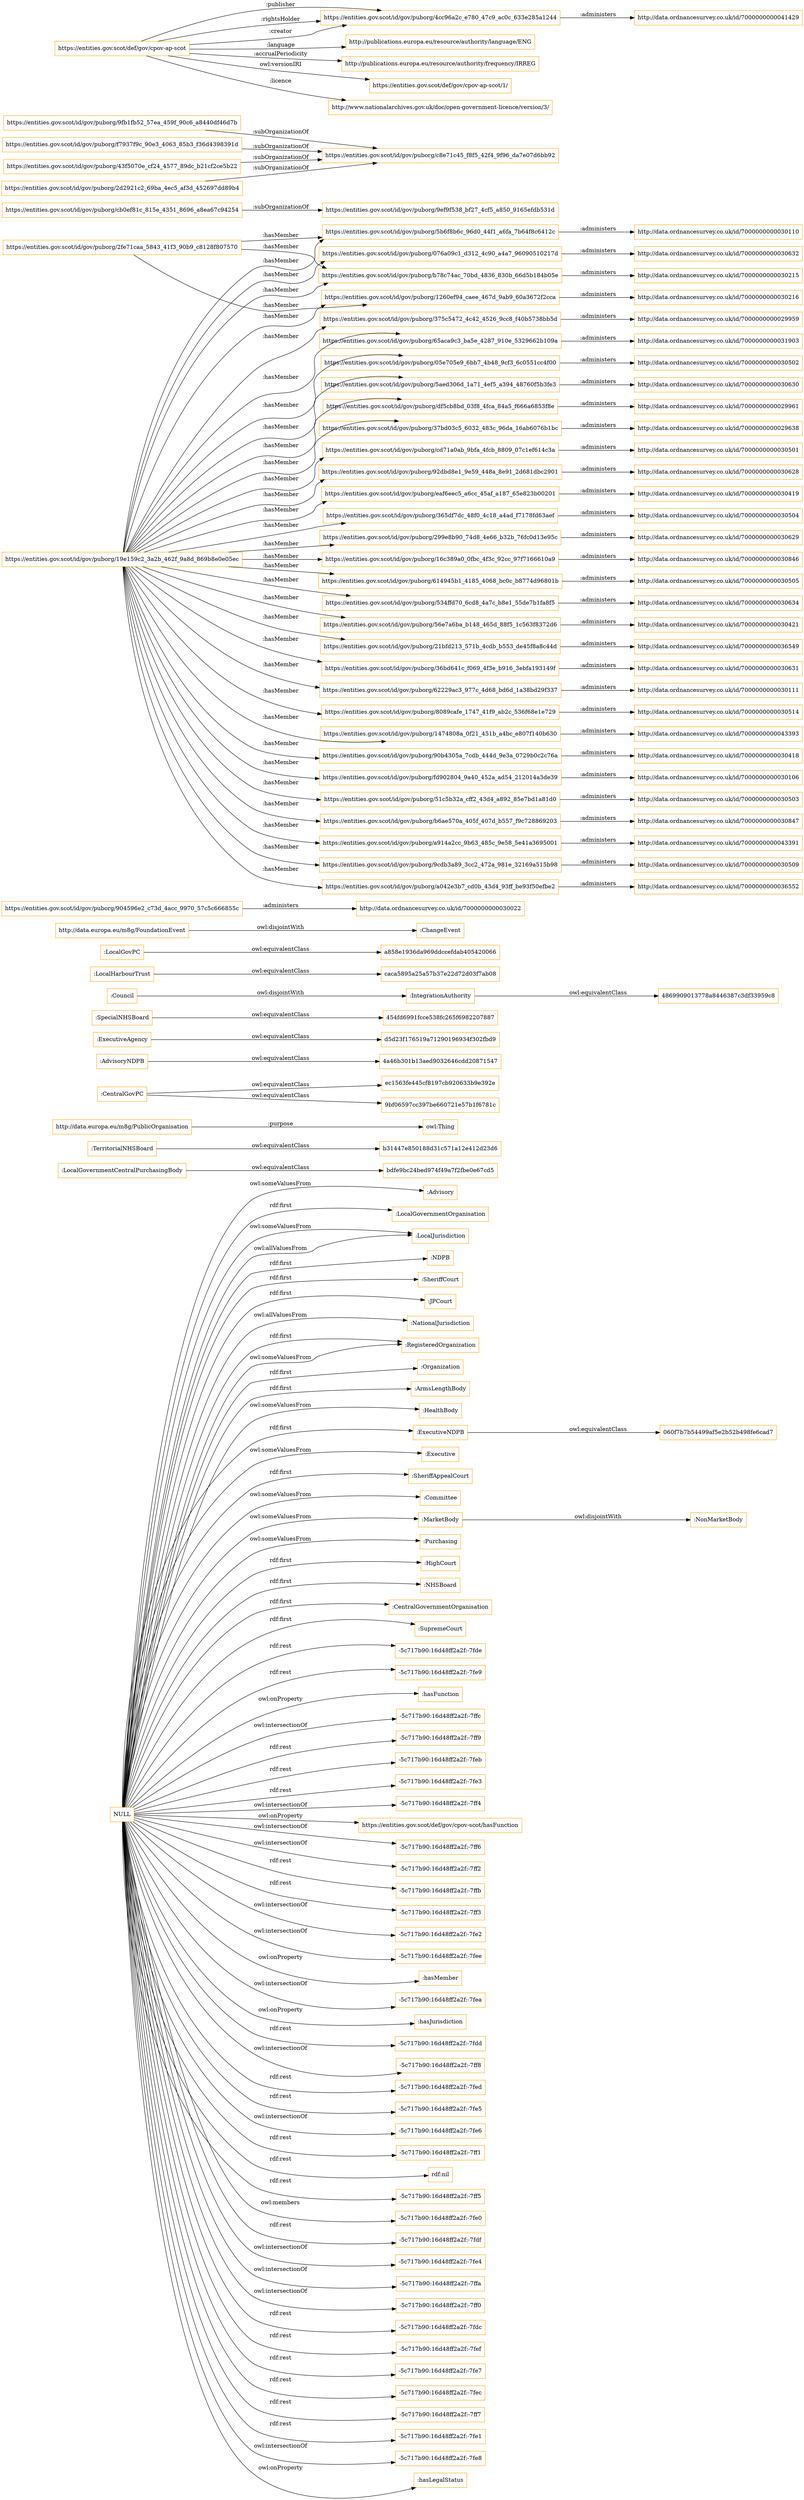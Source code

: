 digraph ar2dtool_diagram { 
rankdir=LR;
size="1501"
node [shape = rectangle, color="orange"]; ":Advisory" ":LocalGovernmentCentralPurchasingBody" "b31447e850188d31c571a12e412d23d6" "http://data.europa.eu/m8g/PublicOrganisation" "ec1563fe445cf8197cb920633b9e392e" ":LocalGovernmentOrganisation" ":TerritorialNHSBoard" "4a46b301b13aed9032646cdd20871547" "bdfe9bc24bed974f49a7f2fbe0e67cd5" "d5d23f176519a71290196934f302fbd9" ":LocalJurisdiction" ":ExecutiveAgency" ":NDPB" "454fd6991fcce538fc265f6982207887" "4869909013778a8446387c3df33959c8" ":CentralGovPC" "060f7b7b54499af5e2b52b498fe6cad7" "caca5895a25a57b37e22d72d03f7ab08" ":IntegrationAuthority" ":SheriffCourt" ":JPCourt" ":NationalJurisdiction" "a858e1936da969ddccefdab405420066" ":RegisteredOrganization" ":Organization" ":LocalGovPC" "9bf06597cc397be660721e57b1f6781c" ":ArmsLengthBody" ":AdvisoryNDPB" ":HealthBody" ":NonMarketBody" ":ExecutiveNDPB" ":Executive" ":SheriffAppealCourt" ":Committee" ":MarketBody" "http://data.europa.eu/m8g/FoundationEvent" ":Purchasing" ":HighCourt" ":Council" ":SpecialNHSBoard" ":NHSBoard" ":ChangeEvent" ":LocalHarbourTrust" ":CentralGovernmentOrganisation" ":SupremeCourt" ; /*classes style*/
	"https://entities.gov.scot/id/gov/puborg/904596e2_c73d_4acc_9970_57c5c666855c" -> "http://data.ordnancesurvey.co.uk/id/7000000000030022" [ label = ":administers" ];
	"https://entities.gov.scot/id/gov/puborg/365df7dc_48f0_4c18_a4ad_f7178fd63aef" -> "http://data.ordnancesurvey.co.uk/id/7000000000030504" [ label = ":administers" ];
	"https://entities.gov.scot/id/gov/puborg/16c389a0_0fbc_4f3c_92cc_97f7166610a9" -> "http://data.ordnancesurvey.co.uk/id/7000000000030846" [ label = ":administers" ];
	":Council" -> ":IntegrationAuthority" [ label = "owl:disjointWith" ];
	"https://entities.gov.scot/id/gov/puborg/cb0ef81c_815e_4351_8696_a8ea67c94254" -> "https://entities.gov.scot/id/gov/puborg/9ef9f538_bf27_4cf5_a850_9165efdb531d" [ label = ":subOrganizationOf" ];
	":LocalGovernmentCentralPurchasingBody" -> "bdfe9bc24bed974f49a7f2fbe0e67cd5" [ label = "owl:equivalentClass" ];
	"https://entities.gov.scot/id/gov/puborg/9fb1fb52_57ea_459f_90c6_a8440df46d7b" -> "https://entities.gov.scot/id/gov/puborg/c8e71c45_f8f5_42f4_9f96_da7e07d6bb92" [ label = ":subOrganizationOf" ];
	"https://entities.gov.scot/id/gov/puborg/f7937f9c_90e3_4063_85b3_f36d4398391d" -> "https://entities.gov.scot/id/gov/puborg/c8e71c45_f8f5_42f4_9f96_da7e07d6bb92" [ label = ":subOrganizationOf" ];
	":TerritorialNHSBoard" -> "b31447e850188d31c571a12e412d23d6" [ label = "owl:equivalentClass" ];
	"http://data.europa.eu/m8g/FoundationEvent" -> ":ChangeEvent" [ label = "owl:disjointWith" ];
	"https://entities.gov.scot/id/gov/puborg/614945b1_4185_4068_bc0c_b8774d96801b" -> "http://data.ordnancesurvey.co.uk/id/7000000000030505" [ label = ":administers" ];
	":LocalGovPC" -> "a858e1936da969ddccefdab405420066" [ label = "owl:equivalentClass" ];
	"https://entities.gov.scot/id/gov/puborg/56e7a6ba_b148_465d_88f5_1c563f8372d6" -> "http://data.ordnancesurvey.co.uk/id/7000000000030421" [ label = ":administers" ];
	":ExecutiveAgency" -> "d5d23f176519a71290196934f302fbd9" [ label = "owl:equivalentClass" ];
	"https://entities.gov.scot/id/gov/puborg/21bfd213_571b_4cdb_b553_de45f8a8c44d" -> "http://data.ordnancesurvey.co.uk/id/7000000000036549" [ label = ":administers" ];
	"https://entities.gov.scot/id/gov/puborg/36bd641c_f069_4f3e_b916_3ebfa193149f" -> "http://data.ordnancesurvey.co.uk/id/7000000000030631" [ label = ":administers" ];
	"https://entities.gov.scot/id/gov/puborg/43f5070e_cf24_4577_89dc_b21cf2ce5b22" -> "https://entities.gov.scot/id/gov/puborg/c8e71c45_f8f5_42f4_9f96_da7e07d6bb92" [ label = ":subOrganizationOf" ];
	"https://entities.gov.scot/id/gov/puborg/62229ac3_977c_4d68_bd6d_1a38bd29f337" -> "http://data.ordnancesurvey.co.uk/id/7000000000030111" [ label = ":administers" ];
	"https://entities.gov.scot/id/gov/puborg/8089cafe_1747_41f9_ab2c_536f68e1e729" -> "http://data.ordnancesurvey.co.uk/id/7000000000030514" [ label = ":administers" ];
	"https://entities.gov.scot/id/gov/puborg/5b6f8b6c_96d0_44f1_a6fa_7b64f8c6412c" -> "http://data.ordnancesurvey.co.uk/id/7000000000030110" [ label = ":administers" ];
	":IntegrationAuthority" -> "4869909013778a8446387c3df33959c8" [ label = "owl:equivalentClass" ];
	"https://entities.gov.scot/id/gov/puborg/4cc96a2c_e780_47c9_ac0c_633e285a1244" -> "http://data.ordnancesurvey.co.uk/id/7000000000041429" [ label = ":administers" ];
	"https://entities.gov.scot/id/gov/puborg/51c5b32a_cff2_43d4_a892_85e7bd1a81d0" -> "http://data.ordnancesurvey.co.uk/id/7000000000030503" [ label = ":administers" ];
	"https://entities.gov.scot/id/gov/puborg/2d2921c2_69ba_4ec5_af3d_452697dd89b4" -> "https://entities.gov.scot/id/gov/puborg/c8e71c45_f8f5_42f4_9f96_da7e07d6bb92" [ label = ":subOrganizationOf" ];
	"https://entities.gov.scot/id/gov/puborg/b6ae570a_405f_407d_b557_f9c728869203" -> "http://data.ordnancesurvey.co.uk/id/7000000000030847" [ label = ":administers" ];
	"NULL" -> "-5c717b90:16d48ff2a2f:-7fde" [ label = "rdf:rest" ];
	"NULL" -> ":LocalGovernmentOrganisation" [ label = "rdf:first" ];
	"NULL" -> ":NHSBoard" [ label = "rdf:first" ];
	"NULL" -> "-5c717b90:16d48ff2a2f:-7fe9" [ label = "rdf:rest" ];
	"NULL" -> ":hasFunction" [ label = "owl:onProperty" ];
	"NULL" -> ":Executive" [ label = "owl:someValuesFrom" ];
	"NULL" -> ":JPCourt" [ label = "rdf:first" ];
	"NULL" -> "-5c717b90:16d48ff2a2f:-7ffc" [ label = "owl:intersectionOf" ];
	"NULL" -> "-5c717b90:16d48ff2a2f:-7ff9" [ label = "rdf:rest" ];
	"NULL" -> "-5c717b90:16d48ff2a2f:-7feb" [ label = "rdf:rest" ];
	"NULL" -> "-5c717b90:16d48ff2a2f:-7fe3" [ label = "rdf:rest" ];
	"NULL" -> ":LocalJurisdiction" [ label = "owl:someValuesFrom" ];
	"NULL" -> "-5c717b90:16d48ff2a2f:-7ff4" [ label = "owl:intersectionOf" ];
	"NULL" -> "https://entities.gov.scot/def/gov/cpov-scot/hasFunction" [ label = "owl:onProperty" ];
	"NULL" -> "-5c717b90:16d48ff2a2f:-7ff6" [ label = "owl:intersectionOf" ];
	"NULL" -> "-5c717b90:16d48ff2a2f:-7ff2" [ label = "owl:intersectionOf" ];
	"NULL" -> ":MarketBody" [ label = "owl:someValuesFrom" ];
	"NULL" -> ":RegisteredOrganization" [ label = "rdf:first" ];
	"NULL" -> "-5c717b90:16d48ff2a2f:-7ffb" [ label = "rdf:rest" ];
	"NULL" -> "-5c717b90:16d48ff2a2f:-7ff3" [ label = "rdf:rest" ];
	"NULL" -> "-5c717b90:16d48ff2a2f:-7fe2" [ label = "owl:intersectionOf" ];
	"NULL" -> "-5c717b90:16d48ff2a2f:-7fee" [ label = "owl:intersectionOf" ];
	"NULL" -> ":hasMember" [ label = "owl:onProperty" ];
	"NULL" -> ":Purchasing" [ label = "owl:someValuesFrom" ];
	"NULL" -> ":SheriffCourt" [ label = "rdf:first" ];
	"NULL" -> "-5c717b90:16d48ff2a2f:-7fea" [ label = "owl:intersectionOf" ];
	"NULL" -> ":SheriffAppealCourt" [ label = "rdf:first" ];
	"NULL" -> ":SupremeCourt" [ label = "rdf:first" ];
	"NULL" -> ":hasJurisdiction" [ label = "owl:onProperty" ];
	"NULL" -> ":NDPB" [ label = "rdf:first" ];
	"NULL" -> "-5c717b90:16d48ff2a2f:-7fdd" [ label = "rdf:rest" ];
	"NULL" -> "-5c717b90:16d48ff2a2f:-7ff8" [ label = "owl:intersectionOf" ];
	"NULL" -> "-5c717b90:16d48ff2a2f:-7fed" [ label = "rdf:rest" ];
	"NULL" -> "-5c717b90:16d48ff2a2f:-7fe5" [ label = "rdf:rest" ];
	"NULL" -> "-5c717b90:16d48ff2a2f:-7fe6" [ label = "owl:intersectionOf" ];
	"NULL" -> "-5c717b90:16d48ff2a2f:-7ff1" [ label = "rdf:rest" ];
	"NULL" -> "rdf:nil" [ label = "rdf:rest" ];
	"NULL" -> "-5c717b90:16d48ff2a2f:-7ff5" [ label = "rdf:rest" ];
	"NULL" -> ":HealthBody" [ label = "owl:someValuesFrom" ];
	"NULL" -> ":ArmsLengthBody" [ label = "rdf:first" ];
	"NULL" -> ":Advisory" [ label = "owl:someValuesFrom" ];
	"NULL" -> ":LocalJurisdiction" [ label = "owl:allValuesFrom" ];
	"NULL" -> ":Committee" [ label = "owl:someValuesFrom" ];
	"NULL" -> "-5c717b90:16d48ff2a2f:-7fe0" [ label = "owl:members" ];
	"NULL" -> "-5c717b90:16d48ff2a2f:-7fdf" [ label = "rdf:rest" ];
	"NULL" -> "-5c717b90:16d48ff2a2f:-7fe4" [ label = "owl:intersectionOf" ];
	"NULL" -> ":NationalJurisdiction" [ label = "owl:allValuesFrom" ];
	"NULL" -> "-5c717b90:16d48ff2a2f:-7ffa" [ label = "owl:intersectionOf" ];
	"NULL" -> ":RegisteredOrganization" [ label = "owl:someValuesFrom" ];
	"NULL" -> "-5c717b90:16d48ff2a2f:-7ff0" [ label = "owl:intersectionOf" ];
	"NULL" -> "-5c717b90:16d48ff2a2f:-7fdc" [ label = "rdf:rest" ];
	"NULL" -> "-5c717b90:16d48ff2a2f:-7fef" [ label = "rdf:rest" ];
	"NULL" -> "-5c717b90:16d48ff2a2f:-7fe7" [ label = "rdf:rest" ];
	"NULL" -> "-5c717b90:16d48ff2a2f:-7fec" [ label = "rdf:rest" ];
	"NULL" -> ":HighCourt" [ label = "rdf:first" ];
	"NULL" -> "-5c717b90:16d48ff2a2f:-7ff7" [ label = "rdf:rest" ];
	"NULL" -> "-5c717b90:16d48ff2a2f:-7fe1" [ label = "rdf:rest" ];
	"NULL" -> "-5c717b90:16d48ff2a2f:-7fe8" [ label = "owl:intersectionOf" ];
	"NULL" -> ":CentralGovernmentOrganisation" [ label = "rdf:first" ];
	"NULL" -> ":hasLegalStatus" [ label = "owl:onProperty" ];
	"NULL" -> ":Organization" [ label = "rdf:first" ];
	"NULL" -> ":ExecutiveNDPB" [ label = "rdf:first" ];
	"https://entities.gov.scot/id/gov/puborg/a914a2cc_9b63_485c_9e58_5e41a3695001" -> "http://data.ordnancesurvey.co.uk/id/7000000000043391" [ label = ":administers" ];
	"https://entities.gov.scot/id/gov/puborg/2fe71caa_5843_41f3_90b9_c8128f807570" -> "https://entities.gov.scot/id/gov/puborg/5b6f8b6c_96d0_44f1_a6fa_7b64f8c6412c" [ label = ":hasMember" ];
	"https://entities.gov.scot/id/gov/puborg/2fe71caa_5843_41f3_90b9_c8128f807570" -> "https://entities.gov.scot/id/gov/puborg/1260ef94_caee_467d_9ab9_60a3672f2cca" [ label = ":hasMember" ];
	"https://entities.gov.scot/id/gov/puborg/2fe71caa_5843_41f3_90b9_c8128f807570" -> "https://entities.gov.scot/id/gov/puborg/b78c74ac_70bd_4836_830b_66d5b184b05e" [ label = ":hasMember" ];
	"https://entities.gov.scot/id/gov/puborg/9cdb3a89_3cc2_472a_981e_32169a515b98" -> "http://data.ordnancesurvey.co.uk/id/7000000000030509" [ label = ":administers" ];
	"https://entities.gov.scot/id/gov/puborg/a042e3b7_cd0b_43d4_93ff_be93f50efbe2" -> "http://data.ordnancesurvey.co.uk/id/7000000000036552" [ label = ":administers" ];
	"https://entities.gov.scot/id/gov/puborg/076a09c1_d312_4c90_a4a7_96090510217d" -> "http://data.ordnancesurvey.co.uk/id/7000000000030632" [ label = ":administers" ];
	"https://entities.gov.scot/def/gov/cpov-ap-scot" -> "https://entities.gov.scot/id/gov/puborg/4cc96a2c_e780_47c9_ac0c_633e285a1244" [ label = ":publisher" ];
	"https://entities.gov.scot/def/gov/cpov-ap-scot" -> "http://publications.europa.eu/resource/authority/language/ENG" [ label = ":language" ];
	"https://entities.gov.scot/def/gov/cpov-ap-scot" -> "http://publications.europa.eu/resource/authority/frequency/IRREG" [ label = ":accrualPeriodicity" ];
	"https://entities.gov.scot/def/gov/cpov-ap-scot" -> "https://entities.gov.scot/id/gov/puborg/4cc96a2c_e780_47c9_ac0c_633e285a1244" [ label = ":rightsHolder" ];
	"https://entities.gov.scot/def/gov/cpov-ap-scot" -> "https://entities.gov.scot/def/gov/cpov-ap-scot/1/" [ label = "owl:versionIRI" ];
	"https://entities.gov.scot/def/gov/cpov-ap-scot" -> "https://entities.gov.scot/id/gov/puborg/4cc96a2c_e780_47c9_ac0c_633e285a1244" [ label = ":creator" ];
	"https://entities.gov.scot/def/gov/cpov-ap-scot" -> "http://www.nationalarchives.gov.uk/doc/open-government-licence/version/3/" [ label = ":licence" ];
	"https://entities.gov.scot/id/gov/puborg/375c5472_4c42_4526_9cc8_f40b5738bb5d" -> "http://data.ordnancesurvey.co.uk/id/7000000000029959" [ label = ":administers" ];
	"https://entities.gov.scot/id/gov/puborg/b78c74ac_70bd_4836_830b_66d5b184b05e" -> "http://data.ordnancesurvey.co.uk/id/7000000000030215" [ label = ":administers" ];
	"https://entities.gov.scot/id/gov/puborg/05e705e9_6bb7_4b48_9cf3_6c0551cc4f00" -> "http://data.ordnancesurvey.co.uk/id/7000000000030502" [ label = ":administers" ];
	"https://entities.gov.scot/id/gov/puborg/65aca9c3_ba5e_4287_910e_5329662b109a" -> "http://data.ordnancesurvey.co.uk/id/7000000000031903" [ label = ":administers" ];
	"https://entities.gov.scot/id/gov/puborg/5aed306d_1a71_4ef5_a394_48760f5b3fe3" -> "http://data.ordnancesurvey.co.uk/id/7000000000030630" [ label = ":administers" ];
	":ExecutiveNDPB" -> "060f7b7b54499af5e2b52b498fe6cad7" [ label = "owl:equivalentClass" ];
	"https://entities.gov.scot/id/gov/puborg/37bd03c5_6032_483c_96da_16ab6076b1bc" -> "http://data.ordnancesurvey.co.uk/id/7000000000029638" [ label = ":administers" ];
	"https://entities.gov.scot/id/gov/puborg/df5cb8bd_03f8_4fca_84a5_f666a6853f8e" -> "http://data.ordnancesurvey.co.uk/id/7000000000029961" [ label = ":administers" ];
	"https://entities.gov.scot/id/gov/puborg/cd71a0ab_9bfa_4fcb_8809_07c1ef614c3a" -> "http://data.ordnancesurvey.co.uk/id/7000000000030501" [ label = ":administers" ];
	":SpecialNHSBoard" -> "454fd6991fcce538fc265f6982207887" [ label = "owl:equivalentClass" ];
	":CentralGovPC" -> "9bf06597cc397be660721e57b1f6781c" [ label = "owl:equivalentClass" ];
	":CentralGovPC" -> "ec1563fe445cf8197cb920633b9e392e" [ label = "owl:equivalentClass" ];
	"https://entities.gov.scot/id/gov/puborg/eaf6eec5_a6cc_45af_a187_65e823b00201" -> "http://data.ordnancesurvey.co.uk/id/7000000000030419" [ label = ":administers" ];
	"https://entities.gov.scot/id/gov/puborg/92dbd8e1_9e59_448a_8e91_2d681dbc2901" -> "http://data.ordnancesurvey.co.uk/id/7000000000030628" [ label = ":administers" ];
	"https://entities.gov.scot/id/gov/puborg/299e8b90_74d8_4e66_b32b_76fc0d13e95c" -> "http://data.ordnancesurvey.co.uk/id/7000000000030629" [ label = ":administers" ];
	"https://entities.gov.scot/id/gov/puborg/534ffd70_6cd8_4a7c_b8e1_55de7b1fa8f5" -> "http://data.ordnancesurvey.co.uk/id/7000000000030634" [ label = ":administers" ];
	"https://entities.gov.scot/id/gov/puborg/1474808a_0f21_451b_a4bc_e807f140b630" -> "http://data.ordnancesurvey.co.uk/id/7000000000043393" [ label = ":administers" ];
	":MarketBody" -> ":NonMarketBody" [ label = "owl:disjointWith" ];
	"https://entities.gov.scot/id/gov/puborg/1260ef94_caee_467d_9ab9_60a3672f2cca" -> "http://data.ordnancesurvey.co.uk/id/7000000000030216" [ label = ":administers" ];
	":AdvisoryNDPB" -> "4a46b301b13aed9032646cdd20871547" [ label = "owl:equivalentClass" ];
	":LocalHarbourTrust" -> "caca5895a25a57b37e22d72d03f7ab08" [ label = "owl:equivalentClass" ];
	"https://entities.gov.scot/id/gov/puborg/19e159c2_3a2b_462f_9a8d_869b8e0e05ec" -> "https://entities.gov.scot/id/gov/puborg/62229ac3_977c_4d68_bd6d_1a38bd29f337" [ label = ":hasMember" ];
	"https://entities.gov.scot/id/gov/puborg/19e159c2_3a2b_462f_9a8d_869b8e0e05ec" -> "https://entities.gov.scot/id/gov/puborg/21bfd213_571b_4cdb_b553_de45f8a8c44d" [ label = ":hasMember" ];
	"https://entities.gov.scot/id/gov/puborg/19e159c2_3a2b_462f_9a8d_869b8e0e05ec" -> "https://entities.gov.scot/id/gov/puborg/365df7dc_48f0_4c18_a4ad_f7178fd63aef" [ label = ":hasMember" ];
	"https://entities.gov.scot/id/gov/puborg/19e159c2_3a2b_462f_9a8d_869b8e0e05ec" -> "https://entities.gov.scot/id/gov/puborg/51c5b32a_cff2_43d4_a892_85e7bd1a81d0" [ label = ":hasMember" ];
	"https://entities.gov.scot/id/gov/puborg/19e159c2_3a2b_462f_9a8d_869b8e0e05ec" -> "https://entities.gov.scot/id/gov/puborg/5b6f8b6c_96d0_44f1_a6fa_7b64f8c6412c" [ label = ":hasMember" ];
	"https://entities.gov.scot/id/gov/puborg/19e159c2_3a2b_462f_9a8d_869b8e0e05ec" -> "https://entities.gov.scot/id/gov/puborg/b6ae570a_405f_407d_b557_f9c728869203" [ label = ":hasMember" ];
	"https://entities.gov.scot/id/gov/puborg/19e159c2_3a2b_462f_9a8d_869b8e0e05ec" -> "https://entities.gov.scot/id/gov/puborg/92dbd8e1_9e59_448a_8e91_2d681dbc2901" [ label = ":hasMember" ];
	"https://entities.gov.scot/id/gov/puborg/19e159c2_3a2b_462f_9a8d_869b8e0e05ec" -> "https://entities.gov.scot/id/gov/puborg/56e7a6ba_b148_465d_88f5_1c563f8372d6" [ label = ":hasMember" ];
	"https://entities.gov.scot/id/gov/puborg/19e159c2_3a2b_462f_9a8d_869b8e0e05ec" -> "https://entities.gov.scot/id/gov/puborg/299e8b90_74d8_4e66_b32b_76fc0d13e95c" [ label = ":hasMember" ];
	"https://entities.gov.scot/id/gov/puborg/19e159c2_3a2b_462f_9a8d_869b8e0e05ec" -> "https://entities.gov.scot/id/gov/puborg/16c389a0_0fbc_4f3c_92cc_97f7166610a9" [ label = ":hasMember" ];
	"https://entities.gov.scot/id/gov/puborg/19e159c2_3a2b_462f_9a8d_869b8e0e05ec" -> "https://entities.gov.scot/id/gov/puborg/37bd03c5_6032_483c_96da_16ab6076b1bc" [ label = ":hasMember" ];
	"https://entities.gov.scot/id/gov/puborg/19e159c2_3a2b_462f_9a8d_869b8e0e05ec" -> "https://entities.gov.scot/id/gov/puborg/36bd641c_f069_4f3e_b916_3ebfa193149f" [ label = ":hasMember" ];
	"https://entities.gov.scot/id/gov/puborg/19e159c2_3a2b_462f_9a8d_869b8e0e05ec" -> "https://entities.gov.scot/id/gov/puborg/1260ef94_caee_467d_9ab9_60a3672f2cca" [ label = ":hasMember" ];
	"https://entities.gov.scot/id/gov/puborg/19e159c2_3a2b_462f_9a8d_869b8e0e05ec" -> "https://entities.gov.scot/id/gov/puborg/b78c74ac_70bd_4836_830b_66d5b184b05e" [ label = ":hasMember" ];
	"https://entities.gov.scot/id/gov/puborg/19e159c2_3a2b_462f_9a8d_869b8e0e05ec" -> "https://entities.gov.scot/id/gov/puborg/65aca9c3_ba5e_4287_910e_5329662b109a" [ label = ":hasMember" ];
	"https://entities.gov.scot/id/gov/puborg/19e159c2_3a2b_462f_9a8d_869b8e0e05ec" -> "https://entities.gov.scot/id/gov/puborg/a914a2cc_9b63_485c_9e58_5e41a3695001" [ label = ":hasMember" ];
	"https://entities.gov.scot/id/gov/puborg/19e159c2_3a2b_462f_9a8d_869b8e0e05ec" -> "https://entities.gov.scot/id/gov/puborg/1474808a_0f21_451b_a4bc_e807f140b630" [ label = ":hasMember" ];
	"https://entities.gov.scot/id/gov/puborg/19e159c2_3a2b_462f_9a8d_869b8e0e05ec" -> "https://entities.gov.scot/id/gov/puborg/cd71a0ab_9bfa_4fcb_8809_07c1ef614c3a" [ label = ":hasMember" ];
	"https://entities.gov.scot/id/gov/puborg/19e159c2_3a2b_462f_9a8d_869b8e0e05ec" -> "https://entities.gov.scot/id/gov/puborg/534ffd70_6cd8_4a7c_b8e1_55de7b1fa8f5" [ label = ":hasMember" ];
	"https://entities.gov.scot/id/gov/puborg/19e159c2_3a2b_462f_9a8d_869b8e0e05ec" -> "https://entities.gov.scot/id/gov/puborg/90b4305a_7cdb_444d_9e3a_0729b0c2c76a" [ label = ":hasMember" ];
	"https://entities.gov.scot/id/gov/puborg/19e159c2_3a2b_462f_9a8d_869b8e0e05ec" -> "https://entities.gov.scot/id/gov/puborg/8089cafe_1747_41f9_ab2c_536f68e1e729" [ label = ":hasMember" ];
	"https://entities.gov.scot/id/gov/puborg/19e159c2_3a2b_462f_9a8d_869b8e0e05ec" -> "https://entities.gov.scot/id/gov/puborg/05e705e9_6bb7_4b48_9cf3_6c0551cc4f00" [ label = ":hasMember" ];
	"https://entities.gov.scot/id/gov/puborg/19e159c2_3a2b_462f_9a8d_869b8e0e05ec" -> "https://entities.gov.scot/id/gov/puborg/df5cb8bd_03f8_4fca_84a5_f666a6853f8e" [ label = ":hasMember" ];
	"https://entities.gov.scot/id/gov/puborg/19e159c2_3a2b_462f_9a8d_869b8e0e05ec" -> "https://entities.gov.scot/id/gov/puborg/eaf6eec5_a6cc_45af_a187_65e823b00201" [ label = ":hasMember" ];
	"https://entities.gov.scot/id/gov/puborg/19e159c2_3a2b_462f_9a8d_869b8e0e05ec" -> "https://entities.gov.scot/id/gov/puborg/076a09c1_d312_4c90_a4a7_96090510217d" [ label = ":hasMember" ];
	"https://entities.gov.scot/id/gov/puborg/19e159c2_3a2b_462f_9a8d_869b8e0e05ec" -> "https://entities.gov.scot/id/gov/puborg/5aed306d_1a71_4ef5_a394_48760f5b3fe3" [ label = ":hasMember" ];
	"https://entities.gov.scot/id/gov/puborg/19e159c2_3a2b_462f_9a8d_869b8e0e05ec" -> "https://entities.gov.scot/id/gov/puborg/614945b1_4185_4068_bc0c_b8774d96801b" [ label = ":hasMember" ];
	"https://entities.gov.scot/id/gov/puborg/19e159c2_3a2b_462f_9a8d_869b8e0e05ec" -> "https://entities.gov.scot/id/gov/puborg/375c5472_4c42_4526_9cc8_f40b5738bb5d" [ label = ":hasMember" ];
	"https://entities.gov.scot/id/gov/puborg/19e159c2_3a2b_462f_9a8d_869b8e0e05ec" -> "https://entities.gov.scot/id/gov/puborg/9cdb3a89_3cc2_472a_981e_32169a515b98" [ label = ":hasMember" ];
	"https://entities.gov.scot/id/gov/puborg/19e159c2_3a2b_462f_9a8d_869b8e0e05ec" -> "https://entities.gov.scot/id/gov/puborg/a042e3b7_cd0b_43d4_93ff_be93f50efbe2" [ label = ":hasMember" ];
	"https://entities.gov.scot/id/gov/puborg/19e159c2_3a2b_462f_9a8d_869b8e0e05ec" -> "https://entities.gov.scot/id/gov/puborg/fd902804_9a40_452a_ad54_212014a3de39" [ label = ":hasMember" ];
	"https://entities.gov.scot/id/gov/puborg/90b4305a_7cdb_444d_9e3a_0729b0c2c76a" -> "http://data.ordnancesurvey.co.uk/id/7000000000030418" [ label = ":administers" ];
	"https://entities.gov.scot/id/gov/puborg/fd902804_9a40_452a_ad54_212014a3de39" -> "http://data.ordnancesurvey.co.uk/id/7000000000030106" [ label = ":administers" ];
	"http://data.europa.eu/m8g/PublicOrganisation" -> "owl:Thing" [ label = ":purpose" ];

}
